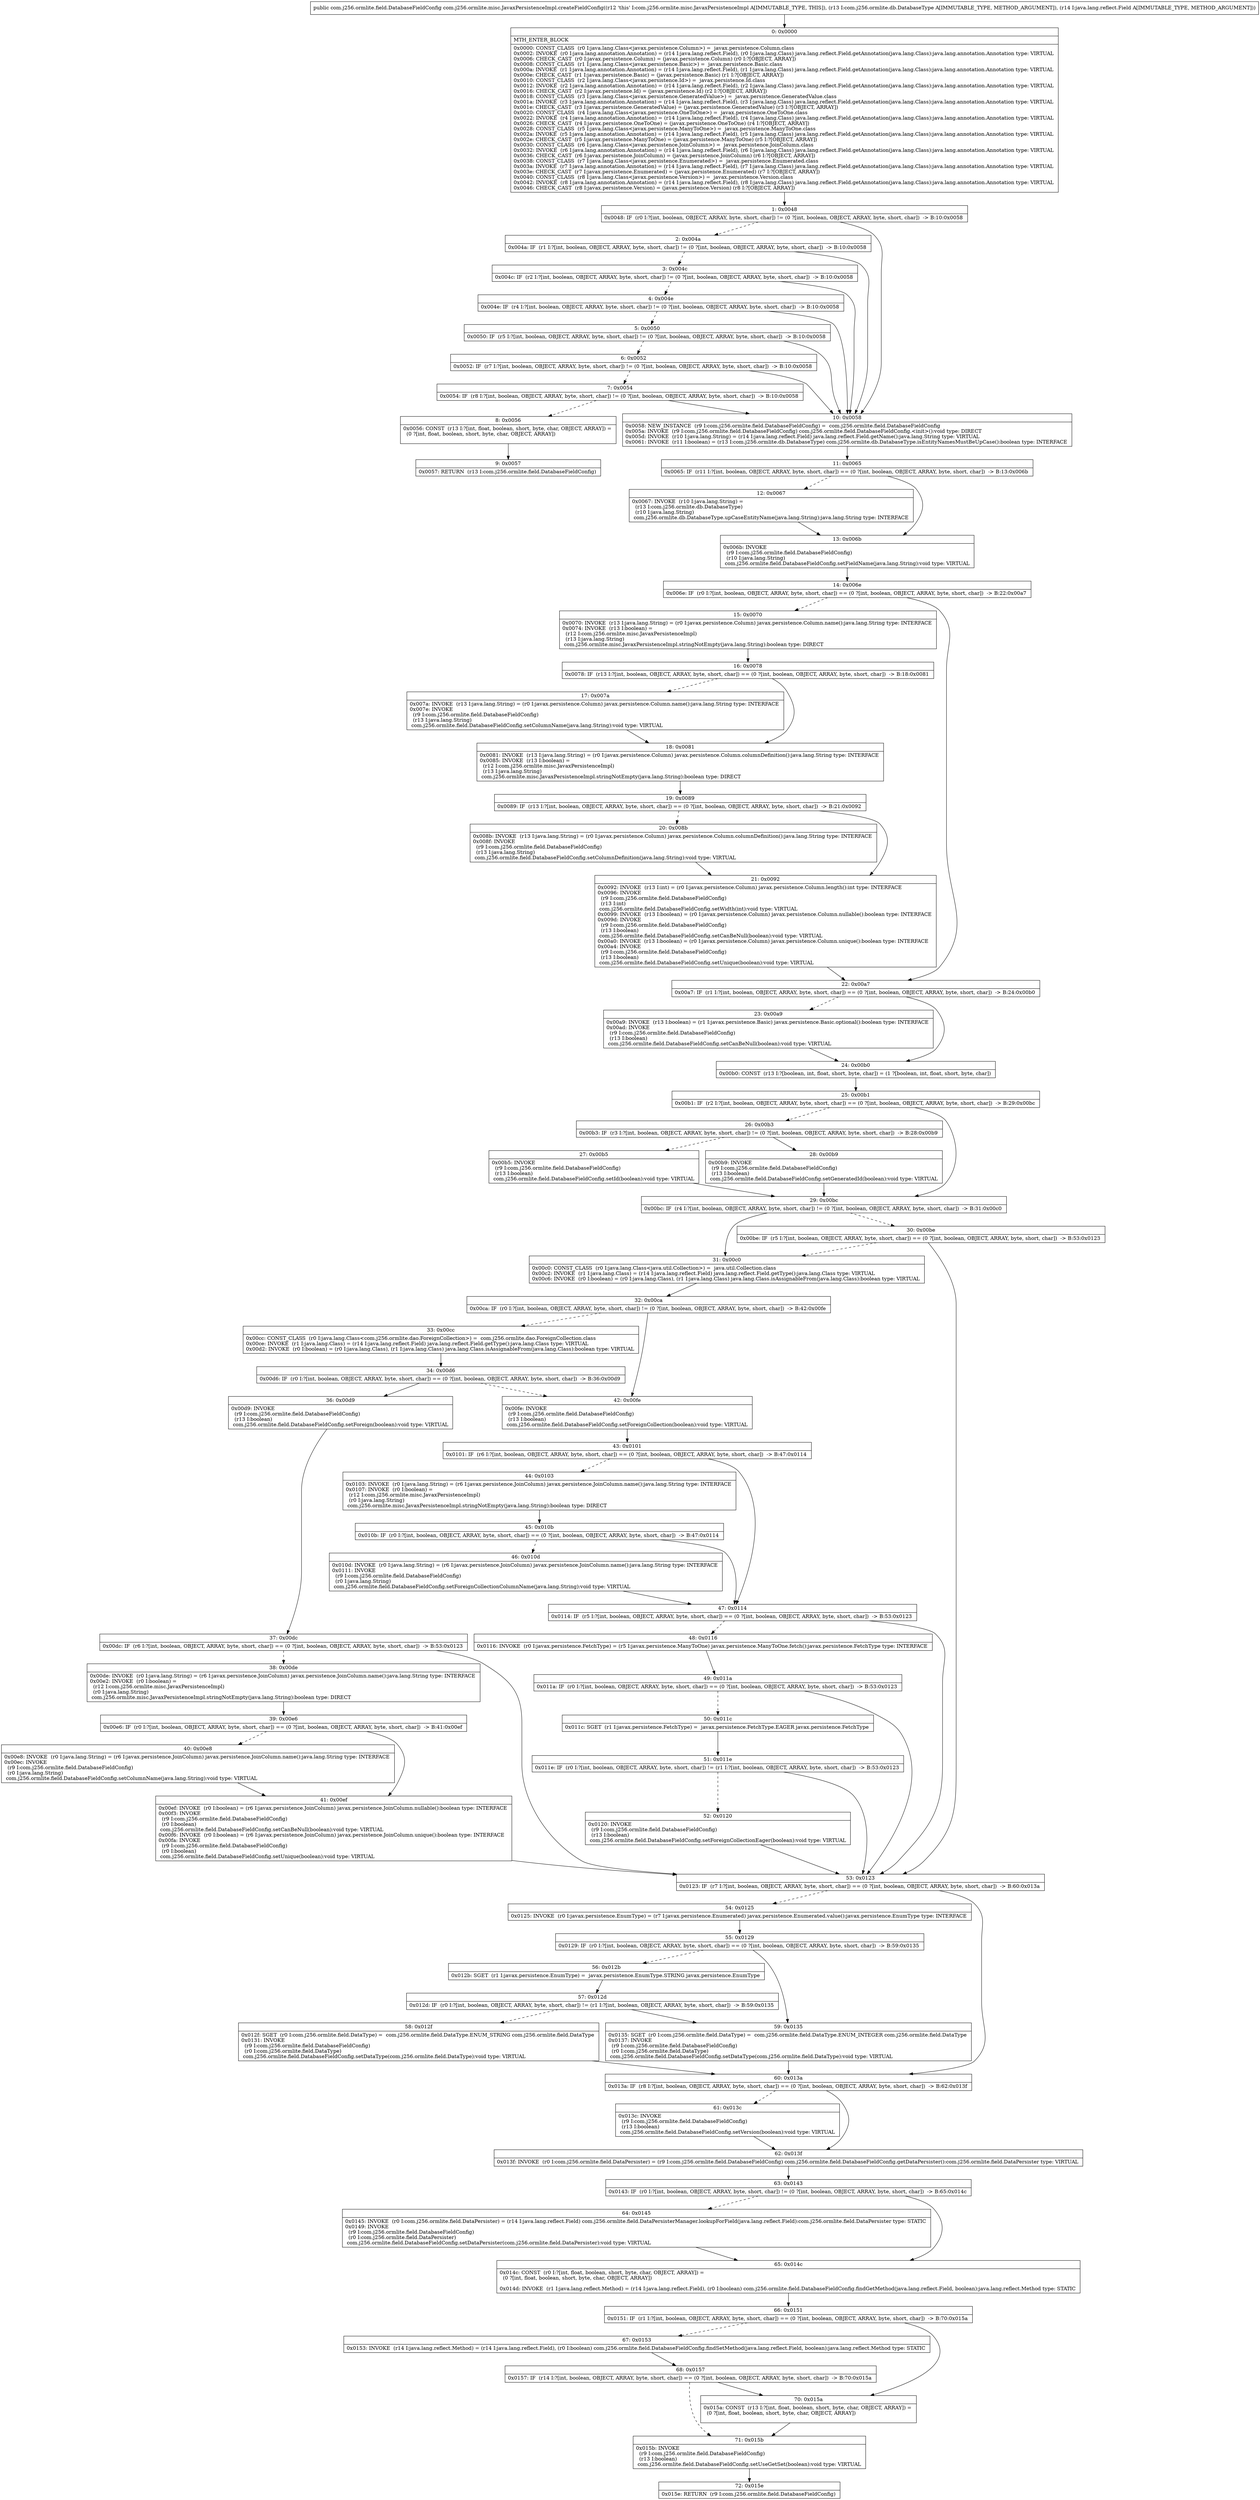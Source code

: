 digraph "CFG forcom.j256.ormlite.misc.JavaxPersistenceImpl.createFieldConfig(Lcom\/j256\/ormlite\/db\/DatabaseType;Ljava\/lang\/reflect\/Field;)Lcom\/j256\/ormlite\/field\/DatabaseFieldConfig;" {
Node_0 [shape=record,label="{0\:\ 0x0000|MTH_ENTER_BLOCK\l|0x0000: CONST_CLASS  (r0 I:java.lang.Class\<javax.persistence.Column\>) =  javax.persistence.Column.class \l0x0002: INVOKE  (r0 I:java.lang.annotation.Annotation) = (r14 I:java.lang.reflect.Field), (r0 I:java.lang.Class) java.lang.reflect.Field.getAnnotation(java.lang.Class):java.lang.annotation.Annotation type: VIRTUAL \l0x0006: CHECK_CAST  (r0 I:javax.persistence.Column) = (javax.persistence.Column) (r0 I:?[OBJECT, ARRAY]) \l0x0008: CONST_CLASS  (r1 I:java.lang.Class\<javax.persistence.Basic\>) =  javax.persistence.Basic.class \l0x000a: INVOKE  (r1 I:java.lang.annotation.Annotation) = (r14 I:java.lang.reflect.Field), (r1 I:java.lang.Class) java.lang.reflect.Field.getAnnotation(java.lang.Class):java.lang.annotation.Annotation type: VIRTUAL \l0x000e: CHECK_CAST  (r1 I:javax.persistence.Basic) = (javax.persistence.Basic) (r1 I:?[OBJECT, ARRAY]) \l0x0010: CONST_CLASS  (r2 I:java.lang.Class\<javax.persistence.Id\>) =  javax.persistence.Id.class \l0x0012: INVOKE  (r2 I:java.lang.annotation.Annotation) = (r14 I:java.lang.reflect.Field), (r2 I:java.lang.Class) java.lang.reflect.Field.getAnnotation(java.lang.Class):java.lang.annotation.Annotation type: VIRTUAL \l0x0016: CHECK_CAST  (r2 I:javax.persistence.Id) = (javax.persistence.Id) (r2 I:?[OBJECT, ARRAY]) \l0x0018: CONST_CLASS  (r3 I:java.lang.Class\<javax.persistence.GeneratedValue\>) =  javax.persistence.GeneratedValue.class \l0x001a: INVOKE  (r3 I:java.lang.annotation.Annotation) = (r14 I:java.lang.reflect.Field), (r3 I:java.lang.Class) java.lang.reflect.Field.getAnnotation(java.lang.Class):java.lang.annotation.Annotation type: VIRTUAL \l0x001e: CHECK_CAST  (r3 I:javax.persistence.GeneratedValue) = (javax.persistence.GeneratedValue) (r3 I:?[OBJECT, ARRAY]) \l0x0020: CONST_CLASS  (r4 I:java.lang.Class\<javax.persistence.OneToOne\>) =  javax.persistence.OneToOne.class \l0x0022: INVOKE  (r4 I:java.lang.annotation.Annotation) = (r14 I:java.lang.reflect.Field), (r4 I:java.lang.Class) java.lang.reflect.Field.getAnnotation(java.lang.Class):java.lang.annotation.Annotation type: VIRTUAL \l0x0026: CHECK_CAST  (r4 I:javax.persistence.OneToOne) = (javax.persistence.OneToOne) (r4 I:?[OBJECT, ARRAY]) \l0x0028: CONST_CLASS  (r5 I:java.lang.Class\<javax.persistence.ManyToOne\>) =  javax.persistence.ManyToOne.class \l0x002a: INVOKE  (r5 I:java.lang.annotation.Annotation) = (r14 I:java.lang.reflect.Field), (r5 I:java.lang.Class) java.lang.reflect.Field.getAnnotation(java.lang.Class):java.lang.annotation.Annotation type: VIRTUAL \l0x002e: CHECK_CAST  (r5 I:javax.persistence.ManyToOne) = (javax.persistence.ManyToOne) (r5 I:?[OBJECT, ARRAY]) \l0x0030: CONST_CLASS  (r6 I:java.lang.Class\<javax.persistence.JoinColumn\>) =  javax.persistence.JoinColumn.class \l0x0032: INVOKE  (r6 I:java.lang.annotation.Annotation) = (r14 I:java.lang.reflect.Field), (r6 I:java.lang.Class) java.lang.reflect.Field.getAnnotation(java.lang.Class):java.lang.annotation.Annotation type: VIRTUAL \l0x0036: CHECK_CAST  (r6 I:javax.persistence.JoinColumn) = (javax.persistence.JoinColumn) (r6 I:?[OBJECT, ARRAY]) \l0x0038: CONST_CLASS  (r7 I:java.lang.Class\<javax.persistence.Enumerated\>) =  javax.persistence.Enumerated.class \l0x003a: INVOKE  (r7 I:java.lang.annotation.Annotation) = (r14 I:java.lang.reflect.Field), (r7 I:java.lang.Class) java.lang.reflect.Field.getAnnotation(java.lang.Class):java.lang.annotation.Annotation type: VIRTUAL \l0x003e: CHECK_CAST  (r7 I:javax.persistence.Enumerated) = (javax.persistence.Enumerated) (r7 I:?[OBJECT, ARRAY]) \l0x0040: CONST_CLASS  (r8 I:java.lang.Class\<javax.persistence.Version\>) =  javax.persistence.Version.class \l0x0042: INVOKE  (r8 I:java.lang.annotation.Annotation) = (r14 I:java.lang.reflect.Field), (r8 I:java.lang.Class) java.lang.reflect.Field.getAnnotation(java.lang.Class):java.lang.annotation.Annotation type: VIRTUAL \l0x0046: CHECK_CAST  (r8 I:javax.persistence.Version) = (javax.persistence.Version) (r8 I:?[OBJECT, ARRAY]) \l}"];
Node_1 [shape=record,label="{1\:\ 0x0048|0x0048: IF  (r0 I:?[int, boolean, OBJECT, ARRAY, byte, short, char]) != (0 ?[int, boolean, OBJECT, ARRAY, byte, short, char])  \-\> B:10:0x0058 \l}"];
Node_2 [shape=record,label="{2\:\ 0x004a|0x004a: IF  (r1 I:?[int, boolean, OBJECT, ARRAY, byte, short, char]) != (0 ?[int, boolean, OBJECT, ARRAY, byte, short, char])  \-\> B:10:0x0058 \l}"];
Node_3 [shape=record,label="{3\:\ 0x004c|0x004c: IF  (r2 I:?[int, boolean, OBJECT, ARRAY, byte, short, char]) != (0 ?[int, boolean, OBJECT, ARRAY, byte, short, char])  \-\> B:10:0x0058 \l}"];
Node_4 [shape=record,label="{4\:\ 0x004e|0x004e: IF  (r4 I:?[int, boolean, OBJECT, ARRAY, byte, short, char]) != (0 ?[int, boolean, OBJECT, ARRAY, byte, short, char])  \-\> B:10:0x0058 \l}"];
Node_5 [shape=record,label="{5\:\ 0x0050|0x0050: IF  (r5 I:?[int, boolean, OBJECT, ARRAY, byte, short, char]) != (0 ?[int, boolean, OBJECT, ARRAY, byte, short, char])  \-\> B:10:0x0058 \l}"];
Node_6 [shape=record,label="{6\:\ 0x0052|0x0052: IF  (r7 I:?[int, boolean, OBJECT, ARRAY, byte, short, char]) != (0 ?[int, boolean, OBJECT, ARRAY, byte, short, char])  \-\> B:10:0x0058 \l}"];
Node_7 [shape=record,label="{7\:\ 0x0054|0x0054: IF  (r8 I:?[int, boolean, OBJECT, ARRAY, byte, short, char]) != (0 ?[int, boolean, OBJECT, ARRAY, byte, short, char])  \-\> B:10:0x0058 \l}"];
Node_8 [shape=record,label="{8\:\ 0x0056|0x0056: CONST  (r13 I:?[int, float, boolean, short, byte, char, OBJECT, ARRAY]) = \l  (0 ?[int, float, boolean, short, byte, char, OBJECT, ARRAY])\l \l}"];
Node_9 [shape=record,label="{9\:\ 0x0057|0x0057: RETURN  (r13 I:com.j256.ormlite.field.DatabaseFieldConfig) \l}"];
Node_10 [shape=record,label="{10\:\ 0x0058|0x0058: NEW_INSTANCE  (r9 I:com.j256.ormlite.field.DatabaseFieldConfig) =  com.j256.ormlite.field.DatabaseFieldConfig \l0x005a: INVOKE  (r9 I:com.j256.ormlite.field.DatabaseFieldConfig) com.j256.ormlite.field.DatabaseFieldConfig.\<init\>():void type: DIRECT \l0x005d: INVOKE  (r10 I:java.lang.String) = (r14 I:java.lang.reflect.Field) java.lang.reflect.Field.getName():java.lang.String type: VIRTUAL \l0x0061: INVOKE  (r11 I:boolean) = (r13 I:com.j256.ormlite.db.DatabaseType) com.j256.ormlite.db.DatabaseType.isEntityNamesMustBeUpCase():boolean type: INTERFACE \l}"];
Node_11 [shape=record,label="{11\:\ 0x0065|0x0065: IF  (r11 I:?[int, boolean, OBJECT, ARRAY, byte, short, char]) == (0 ?[int, boolean, OBJECT, ARRAY, byte, short, char])  \-\> B:13:0x006b \l}"];
Node_12 [shape=record,label="{12\:\ 0x0067|0x0067: INVOKE  (r10 I:java.lang.String) = \l  (r13 I:com.j256.ormlite.db.DatabaseType)\l  (r10 I:java.lang.String)\l com.j256.ormlite.db.DatabaseType.upCaseEntityName(java.lang.String):java.lang.String type: INTERFACE \l}"];
Node_13 [shape=record,label="{13\:\ 0x006b|0x006b: INVOKE  \l  (r9 I:com.j256.ormlite.field.DatabaseFieldConfig)\l  (r10 I:java.lang.String)\l com.j256.ormlite.field.DatabaseFieldConfig.setFieldName(java.lang.String):void type: VIRTUAL \l}"];
Node_14 [shape=record,label="{14\:\ 0x006e|0x006e: IF  (r0 I:?[int, boolean, OBJECT, ARRAY, byte, short, char]) == (0 ?[int, boolean, OBJECT, ARRAY, byte, short, char])  \-\> B:22:0x00a7 \l}"];
Node_15 [shape=record,label="{15\:\ 0x0070|0x0070: INVOKE  (r13 I:java.lang.String) = (r0 I:javax.persistence.Column) javax.persistence.Column.name():java.lang.String type: INTERFACE \l0x0074: INVOKE  (r13 I:boolean) = \l  (r12 I:com.j256.ormlite.misc.JavaxPersistenceImpl)\l  (r13 I:java.lang.String)\l com.j256.ormlite.misc.JavaxPersistenceImpl.stringNotEmpty(java.lang.String):boolean type: DIRECT \l}"];
Node_16 [shape=record,label="{16\:\ 0x0078|0x0078: IF  (r13 I:?[int, boolean, OBJECT, ARRAY, byte, short, char]) == (0 ?[int, boolean, OBJECT, ARRAY, byte, short, char])  \-\> B:18:0x0081 \l}"];
Node_17 [shape=record,label="{17\:\ 0x007a|0x007a: INVOKE  (r13 I:java.lang.String) = (r0 I:javax.persistence.Column) javax.persistence.Column.name():java.lang.String type: INTERFACE \l0x007e: INVOKE  \l  (r9 I:com.j256.ormlite.field.DatabaseFieldConfig)\l  (r13 I:java.lang.String)\l com.j256.ormlite.field.DatabaseFieldConfig.setColumnName(java.lang.String):void type: VIRTUAL \l}"];
Node_18 [shape=record,label="{18\:\ 0x0081|0x0081: INVOKE  (r13 I:java.lang.String) = (r0 I:javax.persistence.Column) javax.persistence.Column.columnDefinition():java.lang.String type: INTERFACE \l0x0085: INVOKE  (r13 I:boolean) = \l  (r12 I:com.j256.ormlite.misc.JavaxPersistenceImpl)\l  (r13 I:java.lang.String)\l com.j256.ormlite.misc.JavaxPersistenceImpl.stringNotEmpty(java.lang.String):boolean type: DIRECT \l}"];
Node_19 [shape=record,label="{19\:\ 0x0089|0x0089: IF  (r13 I:?[int, boolean, OBJECT, ARRAY, byte, short, char]) == (0 ?[int, boolean, OBJECT, ARRAY, byte, short, char])  \-\> B:21:0x0092 \l}"];
Node_20 [shape=record,label="{20\:\ 0x008b|0x008b: INVOKE  (r13 I:java.lang.String) = (r0 I:javax.persistence.Column) javax.persistence.Column.columnDefinition():java.lang.String type: INTERFACE \l0x008f: INVOKE  \l  (r9 I:com.j256.ormlite.field.DatabaseFieldConfig)\l  (r13 I:java.lang.String)\l com.j256.ormlite.field.DatabaseFieldConfig.setColumnDefinition(java.lang.String):void type: VIRTUAL \l}"];
Node_21 [shape=record,label="{21\:\ 0x0092|0x0092: INVOKE  (r13 I:int) = (r0 I:javax.persistence.Column) javax.persistence.Column.length():int type: INTERFACE \l0x0096: INVOKE  \l  (r9 I:com.j256.ormlite.field.DatabaseFieldConfig)\l  (r13 I:int)\l com.j256.ormlite.field.DatabaseFieldConfig.setWidth(int):void type: VIRTUAL \l0x0099: INVOKE  (r13 I:boolean) = (r0 I:javax.persistence.Column) javax.persistence.Column.nullable():boolean type: INTERFACE \l0x009d: INVOKE  \l  (r9 I:com.j256.ormlite.field.DatabaseFieldConfig)\l  (r13 I:boolean)\l com.j256.ormlite.field.DatabaseFieldConfig.setCanBeNull(boolean):void type: VIRTUAL \l0x00a0: INVOKE  (r13 I:boolean) = (r0 I:javax.persistence.Column) javax.persistence.Column.unique():boolean type: INTERFACE \l0x00a4: INVOKE  \l  (r9 I:com.j256.ormlite.field.DatabaseFieldConfig)\l  (r13 I:boolean)\l com.j256.ormlite.field.DatabaseFieldConfig.setUnique(boolean):void type: VIRTUAL \l}"];
Node_22 [shape=record,label="{22\:\ 0x00a7|0x00a7: IF  (r1 I:?[int, boolean, OBJECT, ARRAY, byte, short, char]) == (0 ?[int, boolean, OBJECT, ARRAY, byte, short, char])  \-\> B:24:0x00b0 \l}"];
Node_23 [shape=record,label="{23\:\ 0x00a9|0x00a9: INVOKE  (r13 I:boolean) = (r1 I:javax.persistence.Basic) javax.persistence.Basic.optional():boolean type: INTERFACE \l0x00ad: INVOKE  \l  (r9 I:com.j256.ormlite.field.DatabaseFieldConfig)\l  (r13 I:boolean)\l com.j256.ormlite.field.DatabaseFieldConfig.setCanBeNull(boolean):void type: VIRTUAL \l}"];
Node_24 [shape=record,label="{24\:\ 0x00b0|0x00b0: CONST  (r13 I:?[boolean, int, float, short, byte, char]) = (1 ?[boolean, int, float, short, byte, char]) \l}"];
Node_25 [shape=record,label="{25\:\ 0x00b1|0x00b1: IF  (r2 I:?[int, boolean, OBJECT, ARRAY, byte, short, char]) == (0 ?[int, boolean, OBJECT, ARRAY, byte, short, char])  \-\> B:29:0x00bc \l}"];
Node_26 [shape=record,label="{26\:\ 0x00b3|0x00b3: IF  (r3 I:?[int, boolean, OBJECT, ARRAY, byte, short, char]) != (0 ?[int, boolean, OBJECT, ARRAY, byte, short, char])  \-\> B:28:0x00b9 \l}"];
Node_27 [shape=record,label="{27\:\ 0x00b5|0x00b5: INVOKE  \l  (r9 I:com.j256.ormlite.field.DatabaseFieldConfig)\l  (r13 I:boolean)\l com.j256.ormlite.field.DatabaseFieldConfig.setId(boolean):void type: VIRTUAL \l}"];
Node_28 [shape=record,label="{28\:\ 0x00b9|0x00b9: INVOKE  \l  (r9 I:com.j256.ormlite.field.DatabaseFieldConfig)\l  (r13 I:boolean)\l com.j256.ormlite.field.DatabaseFieldConfig.setGeneratedId(boolean):void type: VIRTUAL \l}"];
Node_29 [shape=record,label="{29\:\ 0x00bc|0x00bc: IF  (r4 I:?[int, boolean, OBJECT, ARRAY, byte, short, char]) != (0 ?[int, boolean, OBJECT, ARRAY, byte, short, char])  \-\> B:31:0x00c0 \l}"];
Node_30 [shape=record,label="{30\:\ 0x00be|0x00be: IF  (r5 I:?[int, boolean, OBJECT, ARRAY, byte, short, char]) == (0 ?[int, boolean, OBJECT, ARRAY, byte, short, char])  \-\> B:53:0x0123 \l}"];
Node_31 [shape=record,label="{31\:\ 0x00c0|0x00c0: CONST_CLASS  (r0 I:java.lang.Class\<java.util.Collection\>) =  java.util.Collection.class \l0x00c2: INVOKE  (r1 I:java.lang.Class) = (r14 I:java.lang.reflect.Field) java.lang.reflect.Field.getType():java.lang.Class type: VIRTUAL \l0x00c6: INVOKE  (r0 I:boolean) = (r0 I:java.lang.Class), (r1 I:java.lang.Class) java.lang.Class.isAssignableFrom(java.lang.Class):boolean type: VIRTUAL \l}"];
Node_32 [shape=record,label="{32\:\ 0x00ca|0x00ca: IF  (r0 I:?[int, boolean, OBJECT, ARRAY, byte, short, char]) != (0 ?[int, boolean, OBJECT, ARRAY, byte, short, char])  \-\> B:42:0x00fe \l}"];
Node_33 [shape=record,label="{33\:\ 0x00cc|0x00cc: CONST_CLASS  (r0 I:java.lang.Class\<com.j256.ormlite.dao.ForeignCollection\>) =  com.j256.ormlite.dao.ForeignCollection.class \l0x00ce: INVOKE  (r1 I:java.lang.Class) = (r14 I:java.lang.reflect.Field) java.lang.reflect.Field.getType():java.lang.Class type: VIRTUAL \l0x00d2: INVOKE  (r0 I:boolean) = (r0 I:java.lang.Class), (r1 I:java.lang.Class) java.lang.Class.isAssignableFrom(java.lang.Class):boolean type: VIRTUAL \l}"];
Node_34 [shape=record,label="{34\:\ 0x00d6|0x00d6: IF  (r0 I:?[int, boolean, OBJECT, ARRAY, byte, short, char]) == (0 ?[int, boolean, OBJECT, ARRAY, byte, short, char])  \-\> B:36:0x00d9 \l}"];
Node_36 [shape=record,label="{36\:\ 0x00d9|0x00d9: INVOKE  \l  (r9 I:com.j256.ormlite.field.DatabaseFieldConfig)\l  (r13 I:boolean)\l com.j256.ormlite.field.DatabaseFieldConfig.setForeign(boolean):void type: VIRTUAL \l}"];
Node_37 [shape=record,label="{37\:\ 0x00dc|0x00dc: IF  (r6 I:?[int, boolean, OBJECT, ARRAY, byte, short, char]) == (0 ?[int, boolean, OBJECT, ARRAY, byte, short, char])  \-\> B:53:0x0123 \l}"];
Node_38 [shape=record,label="{38\:\ 0x00de|0x00de: INVOKE  (r0 I:java.lang.String) = (r6 I:javax.persistence.JoinColumn) javax.persistence.JoinColumn.name():java.lang.String type: INTERFACE \l0x00e2: INVOKE  (r0 I:boolean) = \l  (r12 I:com.j256.ormlite.misc.JavaxPersistenceImpl)\l  (r0 I:java.lang.String)\l com.j256.ormlite.misc.JavaxPersistenceImpl.stringNotEmpty(java.lang.String):boolean type: DIRECT \l}"];
Node_39 [shape=record,label="{39\:\ 0x00e6|0x00e6: IF  (r0 I:?[int, boolean, OBJECT, ARRAY, byte, short, char]) == (0 ?[int, boolean, OBJECT, ARRAY, byte, short, char])  \-\> B:41:0x00ef \l}"];
Node_40 [shape=record,label="{40\:\ 0x00e8|0x00e8: INVOKE  (r0 I:java.lang.String) = (r6 I:javax.persistence.JoinColumn) javax.persistence.JoinColumn.name():java.lang.String type: INTERFACE \l0x00ec: INVOKE  \l  (r9 I:com.j256.ormlite.field.DatabaseFieldConfig)\l  (r0 I:java.lang.String)\l com.j256.ormlite.field.DatabaseFieldConfig.setColumnName(java.lang.String):void type: VIRTUAL \l}"];
Node_41 [shape=record,label="{41\:\ 0x00ef|0x00ef: INVOKE  (r0 I:boolean) = (r6 I:javax.persistence.JoinColumn) javax.persistence.JoinColumn.nullable():boolean type: INTERFACE \l0x00f3: INVOKE  \l  (r9 I:com.j256.ormlite.field.DatabaseFieldConfig)\l  (r0 I:boolean)\l com.j256.ormlite.field.DatabaseFieldConfig.setCanBeNull(boolean):void type: VIRTUAL \l0x00f6: INVOKE  (r0 I:boolean) = (r6 I:javax.persistence.JoinColumn) javax.persistence.JoinColumn.unique():boolean type: INTERFACE \l0x00fa: INVOKE  \l  (r9 I:com.j256.ormlite.field.DatabaseFieldConfig)\l  (r0 I:boolean)\l com.j256.ormlite.field.DatabaseFieldConfig.setUnique(boolean):void type: VIRTUAL \l}"];
Node_42 [shape=record,label="{42\:\ 0x00fe|0x00fe: INVOKE  \l  (r9 I:com.j256.ormlite.field.DatabaseFieldConfig)\l  (r13 I:boolean)\l com.j256.ormlite.field.DatabaseFieldConfig.setForeignCollection(boolean):void type: VIRTUAL \l}"];
Node_43 [shape=record,label="{43\:\ 0x0101|0x0101: IF  (r6 I:?[int, boolean, OBJECT, ARRAY, byte, short, char]) == (0 ?[int, boolean, OBJECT, ARRAY, byte, short, char])  \-\> B:47:0x0114 \l}"];
Node_44 [shape=record,label="{44\:\ 0x0103|0x0103: INVOKE  (r0 I:java.lang.String) = (r6 I:javax.persistence.JoinColumn) javax.persistence.JoinColumn.name():java.lang.String type: INTERFACE \l0x0107: INVOKE  (r0 I:boolean) = \l  (r12 I:com.j256.ormlite.misc.JavaxPersistenceImpl)\l  (r0 I:java.lang.String)\l com.j256.ormlite.misc.JavaxPersistenceImpl.stringNotEmpty(java.lang.String):boolean type: DIRECT \l}"];
Node_45 [shape=record,label="{45\:\ 0x010b|0x010b: IF  (r0 I:?[int, boolean, OBJECT, ARRAY, byte, short, char]) == (0 ?[int, boolean, OBJECT, ARRAY, byte, short, char])  \-\> B:47:0x0114 \l}"];
Node_46 [shape=record,label="{46\:\ 0x010d|0x010d: INVOKE  (r0 I:java.lang.String) = (r6 I:javax.persistence.JoinColumn) javax.persistence.JoinColumn.name():java.lang.String type: INTERFACE \l0x0111: INVOKE  \l  (r9 I:com.j256.ormlite.field.DatabaseFieldConfig)\l  (r0 I:java.lang.String)\l com.j256.ormlite.field.DatabaseFieldConfig.setForeignCollectionColumnName(java.lang.String):void type: VIRTUAL \l}"];
Node_47 [shape=record,label="{47\:\ 0x0114|0x0114: IF  (r5 I:?[int, boolean, OBJECT, ARRAY, byte, short, char]) == (0 ?[int, boolean, OBJECT, ARRAY, byte, short, char])  \-\> B:53:0x0123 \l}"];
Node_48 [shape=record,label="{48\:\ 0x0116|0x0116: INVOKE  (r0 I:javax.persistence.FetchType) = (r5 I:javax.persistence.ManyToOne) javax.persistence.ManyToOne.fetch():javax.persistence.FetchType type: INTERFACE \l}"];
Node_49 [shape=record,label="{49\:\ 0x011a|0x011a: IF  (r0 I:?[int, boolean, OBJECT, ARRAY, byte, short, char]) == (0 ?[int, boolean, OBJECT, ARRAY, byte, short, char])  \-\> B:53:0x0123 \l}"];
Node_50 [shape=record,label="{50\:\ 0x011c|0x011c: SGET  (r1 I:javax.persistence.FetchType) =  javax.persistence.FetchType.EAGER javax.persistence.FetchType \l}"];
Node_51 [shape=record,label="{51\:\ 0x011e|0x011e: IF  (r0 I:?[int, boolean, OBJECT, ARRAY, byte, short, char]) != (r1 I:?[int, boolean, OBJECT, ARRAY, byte, short, char])  \-\> B:53:0x0123 \l}"];
Node_52 [shape=record,label="{52\:\ 0x0120|0x0120: INVOKE  \l  (r9 I:com.j256.ormlite.field.DatabaseFieldConfig)\l  (r13 I:boolean)\l com.j256.ormlite.field.DatabaseFieldConfig.setForeignCollectionEager(boolean):void type: VIRTUAL \l}"];
Node_53 [shape=record,label="{53\:\ 0x0123|0x0123: IF  (r7 I:?[int, boolean, OBJECT, ARRAY, byte, short, char]) == (0 ?[int, boolean, OBJECT, ARRAY, byte, short, char])  \-\> B:60:0x013a \l}"];
Node_54 [shape=record,label="{54\:\ 0x0125|0x0125: INVOKE  (r0 I:javax.persistence.EnumType) = (r7 I:javax.persistence.Enumerated) javax.persistence.Enumerated.value():javax.persistence.EnumType type: INTERFACE \l}"];
Node_55 [shape=record,label="{55\:\ 0x0129|0x0129: IF  (r0 I:?[int, boolean, OBJECT, ARRAY, byte, short, char]) == (0 ?[int, boolean, OBJECT, ARRAY, byte, short, char])  \-\> B:59:0x0135 \l}"];
Node_56 [shape=record,label="{56\:\ 0x012b|0x012b: SGET  (r1 I:javax.persistence.EnumType) =  javax.persistence.EnumType.STRING javax.persistence.EnumType \l}"];
Node_57 [shape=record,label="{57\:\ 0x012d|0x012d: IF  (r0 I:?[int, boolean, OBJECT, ARRAY, byte, short, char]) != (r1 I:?[int, boolean, OBJECT, ARRAY, byte, short, char])  \-\> B:59:0x0135 \l}"];
Node_58 [shape=record,label="{58\:\ 0x012f|0x012f: SGET  (r0 I:com.j256.ormlite.field.DataType) =  com.j256.ormlite.field.DataType.ENUM_STRING com.j256.ormlite.field.DataType \l0x0131: INVOKE  \l  (r9 I:com.j256.ormlite.field.DatabaseFieldConfig)\l  (r0 I:com.j256.ormlite.field.DataType)\l com.j256.ormlite.field.DatabaseFieldConfig.setDataType(com.j256.ormlite.field.DataType):void type: VIRTUAL \l}"];
Node_59 [shape=record,label="{59\:\ 0x0135|0x0135: SGET  (r0 I:com.j256.ormlite.field.DataType) =  com.j256.ormlite.field.DataType.ENUM_INTEGER com.j256.ormlite.field.DataType \l0x0137: INVOKE  \l  (r9 I:com.j256.ormlite.field.DatabaseFieldConfig)\l  (r0 I:com.j256.ormlite.field.DataType)\l com.j256.ormlite.field.DatabaseFieldConfig.setDataType(com.j256.ormlite.field.DataType):void type: VIRTUAL \l}"];
Node_60 [shape=record,label="{60\:\ 0x013a|0x013a: IF  (r8 I:?[int, boolean, OBJECT, ARRAY, byte, short, char]) == (0 ?[int, boolean, OBJECT, ARRAY, byte, short, char])  \-\> B:62:0x013f \l}"];
Node_61 [shape=record,label="{61\:\ 0x013c|0x013c: INVOKE  \l  (r9 I:com.j256.ormlite.field.DatabaseFieldConfig)\l  (r13 I:boolean)\l com.j256.ormlite.field.DatabaseFieldConfig.setVersion(boolean):void type: VIRTUAL \l}"];
Node_62 [shape=record,label="{62\:\ 0x013f|0x013f: INVOKE  (r0 I:com.j256.ormlite.field.DataPersister) = (r9 I:com.j256.ormlite.field.DatabaseFieldConfig) com.j256.ormlite.field.DatabaseFieldConfig.getDataPersister():com.j256.ormlite.field.DataPersister type: VIRTUAL \l}"];
Node_63 [shape=record,label="{63\:\ 0x0143|0x0143: IF  (r0 I:?[int, boolean, OBJECT, ARRAY, byte, short, char]) != (0 ?[int, boolean, OBJECT, ARRAY, byte, short, char])  \-\> B:65:0x014c \l}"];
Node_64 [shape=record,label="{64\:\ 0x0145|0x0145: INVOKE  (r0 I:com.j256.ormlite.field.DataPersister) = (r14 I:java.lang.reflect.Field) com.j256.ormlite.field.DataPersisterManager.lookupForField(java.lang.reflect.Field):com.j256.ormlite.field.DataPersister type: STATIC \l0x0149: INVOKE  \l  (r9 I:com.j256.ormlite.field.DatabaseFieldConfig)\l  (r0 I:com.j256.ormlite.field.DataPersister)\l com.j256.ormlite.field.DatabaseFieldConfig.setDataPersister(com.j256.ormlite.field.DataPersister):void type: VIRTUAL \l}"];
Node_65 [shape=record,label="{65\:\ 0x014c|0x014c: CONST  (r0 I:?[int, float, boolean, short, byte, char, OBJECT, ARRAY]) = \l  (0 ?[int, float, boolean, short, byte, char, OBJECT, ARRAY])\l \l0x014d: INVOKE  (r1 I:java.lang.reflect.Method) = (r14 I:java.lang.reflect.Field), (r0 I:boolean) com.j256.ormlite.field.DatabaseFieldConfig.findGetMethod(java.lang.reflect.Field, boolean):java.lang.reflect.Method type: STATIC \l}"];
Node_66 [shape=record,label="{66\:\ 0x0151|0x0151: IF  (r1 I:?[int, boolean, OBJECT, ARRAY, byte, short, char]) == (0 ?[int, boolean, OBJECT, ARRAY, byte, short, char])  \-\> B:70:0x015a \l}"];
Node_67 [shape=record,label="{67\:\ 0x0153|0x0153: INVOKE  (r14 I:java.lang.reflect.Method) = (r14 I:java.lang.reflect.Field), (r0 I:boolean) com.j256.ormlite.field.DatabaseFieldConfig.findSetMethod(java.lang.reflect.Field, boolean):java.lang.reflect.Method type: STATIC \l}"];
Node_68 [shape=record,label="{68\:\ 0x0157|0x0157: IF  (r14 I:?[int, boolean, OBJECT, ARRAY, byte, short, char]) == (0 ?[int, boolean, OBJECT, ARRAY, byte, short, char])  \-\> B:70:0x015a \l}"];
Node_70 [shape=record,label="{70\:\ 0x015a|0x015a: CONST  (r13 I:?[int, float, boolean, short, byte, char, OBJECT, ARRAY]) = \l  (0 ?[int, float, boolean, short, byte, char, OBJECT, ARRAY])\l \l}"];
Node_71 [shape=record,label="{71\:\ 0x015b|0x015b: INVOKE  \l  (r9 I:com.j256.ormlite.field.DatabaseFieldConfig)\l  (r13 I:boolean)\l com.j256.ormlite.field.DatabaseFieldConfig.setUseGetSet(boolean):void type: VIRTUAL \l}"];
Node_72 [shape=record,label="{72\:\ 0x015e|0x015e: RETURN  (r9 I:com.j256.ormlite.field.DatabaseFieldConfig) \l}"];
MethodNode[shape=record,label="{public com.j256.ormlite.field.DatabaseFieldConfig com.j256.ormlite.misc.JavaxPersistenceImpl.createFieldConfig((r12 'this' I:com.j256.ormlite.misc.JavaxPersistenceImpl A[IMMUTABLE_TYPE, THIS]), (r13 I:com.j256.ormlite.db.DatabaseType A[IMMUTABLE_TYPE, METHOD_ARGUMENT]), (r14 I:java.lang.reflect.Field A[IMMUTABLE_TYPE, METHOD_ARGUMENT])) }"];
MethodNode -> Node_0;
Node_0 -> Node_1;
Node_1 -> Node_2[style=dashed];
Node_1 -> Node_10;
Node_2 -> Node_3[style=dashed];
Node_2 -> Node_10;
Node_3 -> Node_4[style=dashed];
Node_3 -> Node_10;
Node_4 -> Node_5[style=dashed];
Node_4 -> Node_10;
Node_5 -> Node_6[style=dashed];
Node_5 -> Node_10;
Node_6 -> Node_7[style=dashed];
Node_6 -> Node_10;
Node_7 -> Node_8[style=dashed];
Node_7 -> Node_10;
Node_8 -> Node_9;
Node_10 -> Node_11;
Node_11 -> Node_12[style=dashed];
Node_11 -> Node_13;
Node_12 -> Node_13;
Node_13 -> Node_14;
Node_14 -> Node_15[style=dashed];
Node_14 -> Node_22;
Node_15 -> Node_16;
Node_16 -> Node_17[style=dashed];
Node_16 -> Node_18;
Node_17 -> Node_18;
Node_18 -> Node_19;
Node_19 -> Node_20[style=dashed];
Node_19 -> Node_21;
Node_20 -> Node_21;
Node_21 -> Node_22;
Node_22 -> Node_23[style=dashed];
Node_22 -> Node_24;
Node_23 -> Node_24;
Node_24 -> Node_25;
Node_25 -> Node_26[style=dashed];
Node_25 -> Node_29;
Node_26 -> Node_27[style=dashed];
Node_26 -> Node_28;
Node_27 -> Node_29;
Node_28 -> Node_29;
Node_29 -> Node_30[style=dashed];
Node_29 -> Node_31;
Node_30 -> Node_31[style=dashed];
Node_30 -> Node_53;
Node_31 -> Node_32;
Node_32 -> Node_33[style=dashed];
Node_32 -> Node_42;
Node_33 -> Node_34;
Node_34 -> Node_36;
Node_34 -> Node_42[style=dashed];
Node_36 -> Node_37;
Node_37 -> Node_38[style=dashed];
Node_37 -> Node_53;
Node_38 -> Node_39;
Node_39 -> Node_40[style=dashed];
Node_39 -> Node_41;
Node_40 -> Node_41;
Node_41 -> Node_53;
Node_42 -> Node_43;
Node_43 -> Node_44[style=dashed];
Node_43 -> Node_47;
Node_44 -> Node_45;
Node_45 -> Node_46[style=dashed];
Node_45 -> Node_47;
Node_46 -> Node_47;
Node_47 -> Node_48[style=dashed];
Node_47 -> Node_53;
Node_48 -> Node_49;
Node_49 -> Node_50[style=dashed];
Node_49 -> Node_53;
Node_50 -> Node_51;
Node_51 -> Node_52[style=dashed];
Node_51 -> Node_53;
Node_52 -> Node_53;
Node_53 -> Node_54[style=dashed];
Node_53 -> Node_60;
Node_54 -> Node_55;
Node_55 -> Node_56[style=dashed];
Node_55 -> Node_59;
Node_56 -> Node_57;
Node_57 -> Node_58[style=dashed];
Node_57 -> Node_59;
Node_58 -> Node_60;
Node_59 -> Node_60;
Node_60 -> Node_61[style=dashed];
Node_60 -> Node_62;
Node_61 -> Node_62;
Node_62 -> Node_63;
Node_63 -> Node_64[style=dashed];
Node_63 -> Node_65;
Node_64 -> Node_65;
Node_65 -> Node_66;
Node_66 -> Node_67[style=dashed];
Node_66 -> Node_70;
Node_67 -> Node_68;
Node_68 -> Node_70;
Node_68 -> Node_71[style=dashed];
Node_70 -> Node_71;
Node_71 -> Node_72;
}

